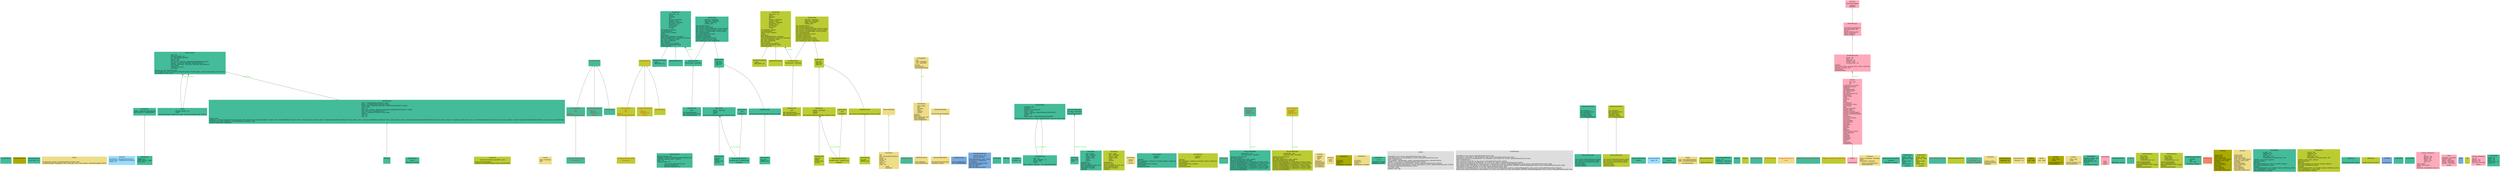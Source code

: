 digraph "classes_Harvester" {
rankdir=BT
charset="utf-8"
"pip._vendor.pyparsing.diagram.AnnotatedItem" [color="#44BB99", fontcolor="black", label=<{AnnotatedItem|<br ALIGN="LEFT"/>|}>, shape="record", style="filled"];
"dns.quic.AsyncQuicStream" [color="#AAAA00", fontcolor="black", label=<{AsyncQuicStream|<br ALIGN="LEFT"/>|}>, shape="record", style="filled"];
"pip._vendor.tenacity.AttemptManager" [color="#44BB99", fontcolor="black", label=<{AttemptManager|retry_state : str<br ALIGN="LEFT"/>|}>, shape="record", style="filled"];
"bson.BSON" [color="#EEDD88", fontcolor="black", label=<{BSON|<br ALIGN="LEFT"/>|decode(codec_options: CodecOptions[Any]): dict[str, Any]<br ALIGN="LEFT"/>encode(document: Mapping[str, Any], check_keys: bool, codec_options: CodecOptions[Any]): BSON<br ALIGN="LEFT"/>}>, shape="record", style="filled"];
"pip._internal.metadata.Backend" [color="#99DDFF", fontcolor="black", label=<{Backend|Distribution : Type[BaseDistribution]<br ALIGN="LEFT"/>Environment : Type[BaseEnvironment]<br ALIGN="LEFT"/>NAME : str<br ALIGN="LEFT"/>|}>, shape="record", style="filled"];
"pip._vendor.tenacity.BaseAction" [color="#44BB99", fontcolor="black", label=<{BaseAction|NAME : Optional[t.Optional[str]]<br ALIGN="LEFT"/>REPR_FIELDS : t.Sequence[str]<br ALIGN="LEFT"/>|}>, shape="record", style="filled"];
"pip._vendor.tenacity.BaseRetrying" [color="#44BB99", fontcolor="black", label=<{BaseRetrying|after : t.Callable[['RetryCallState'], None]<br ALIGN="LEFT"/>before : t.Callable[['RetryCallState'], None]<br ALIGN="LEFT"/>before_sleep : Optional[t.Optional[t.Callable[['RetryCallState'], None]]]<br ALIGN="LEFT"/>reraise : bool<br ALIGN="LEFT"/>retry : str<br ALIGN="LEFT"/>retry_error_callback : Optional[t.Optional[t.Callable[['RetryCallState'], t.Any]]]<br ALIGN="LEFT"/>retry_error_cls : t.Type[RetryError]<br ALIGN="LEFT"/>sleep : t.Callable[[t.Union[int, float]], None]<br ALIGN="LEFT"/>statistics<br ALIGN="LEFT"/>stop : str<br ALIGN="LEFT"/>wait : str<br ALIGN="LEFT"/>|begin(): None<br ALIGN="LEFT"/>copy(sleep: t.Union[t.Callable[[t.Union[int, float]], None], object], stop: t.Union['StopBaseT', object], wait: t.Union['WaitBaseT', object], retry: t.Union[retry_base, object], before: t.Union[t.Callable[['RetryCallState'], None], object], after: t.Union[t.Callable[['RetryCallState'], None], object], before_sleep: t.Union[t.Optional[t.Callable[['RetryCallState'], None]], object], reraise: t.Union[bool, object], retry_error_cls: t.Union[t.Type[RetryError], object], retry_error_callback: t.Union[t.Optional[t.Callable[['RetryCallState'], t.Any]], object]): 'BaseRetrying'<br ALIGN="LEFT"/>iter(retry_state: 'RetryCallState'): t.Union[DoAttempt, DoSleep, t.Any]<br ALIGN="LEFT"/>wraps(f: WrappedFn): WrappedFn<br ALIGN="LEFT"/>}>, shape="record", style="filled"];
"pip._vendor.pygments.filters.CodeTagFilter" [color="#44BB99", fontcolor="black", label=<{CodeTagFilter|tag_re<br ALIGN="LEFT"/>|filter(lexer, stream)<br ALIGN="LEFT"/>}>, shape="record", style="filled"];
"setuptools.Command" [color="#BBCC33", fontcolor="black", label=<{Command|command_consumes_arguments : bool<br ALIGN="LEFT"/>|ensure_string_list(option)<br ALIGN="LEFT"/>reinitialize_command(command, reinit_subcommands)<br ALIGN="LEFT"/>}>, shape="record", style="filled"];
"setuptools._vendor.importlib_metadata.DistributionFinder.Context" [color="#EEDD88", fontcolor="black", label=<{Context|name : NoneType<br ALIGN="LEFT"/>path<br ALIGN="LEFT"/>|}>, shape="record", style="filled"];
"pip._vendor.pkg_resources.ContextualVersionConflict" [color="#44BB99", fontcolor="red", label=<{ContextualVersionConflict|required_by<br ALIGN="LEFT"/>|}>, shape="record", style="filled"];
"pkg_resources.ContextualVersionConflict" [color="#BBCC33", fontcolor="red", label=<{ContextualVersionConflict|required_by<br ALIGN="LEFT"/>|}>, shape="record", style="filled"];
"pip._vendor.pyparsing.diagram.ConverterState" [color="#44BB99", fontcolor="black", label=<{ConverterState|diagram_kwargs : dict<br ALIGN="LEFT"/>diagrams : Dict[int, EditablePartial[NamedDiagram]]<br ALIGN="LEFT"/>extracted_diagram_names : Set[str]<br ALIGN="LEFT"/>index : int<br ALIGN="LEFT"/>unnamed_index : int<br ALIGN="LEFT"/>|extract_into_diagram(el_id: int)<br ALIGN="LEFT"/>generate_index(): int<br ALIGN="LEFT"/>generate_unnamed(): int<br ALIGN="LEFT"/>}>, shape="record", style="filled"];
"pip._vendor.pkg_resources.DefaultProvider" [color="#44BB99", fontcolor="black", label=<{DefaultProvider|<br ALIGN="LEFT"/>|get_resource_stream(manager, resource_name)<br ALIGN="LEFT"/>}>, shape="record", style="filled"];
"pkg_resources.DefaultProvider" [color="#BBCC33", fontcolor="black", label=<{DefaultProvider|<br ALIGN="LEFT"/>|get_resource_stream(manager, resource_name)<br ALIGN="LEFT"/>}>, shape="record", style="filled"];
"setuptools._vendor.importlib_metadata.DeprecatedTuple" [color="#EEDD88", fontcolor="black", label=<{DeprecatedTuple|<br ALIGN="LEFT"/>|}>, shape="record", style="filled"];
"pip._vendor.pkg_resources.DistInfoDistribution" [color="#44BB99", fontcolor="black", label=<{DistInfoDistribution|EQEQ<br ALIGN="LEFT"/>PKG_INFO : str<br ALIGN="LEFT"/>|}>, shape="record", style="filled"];
"pkg_resources.DistInfoDistribution" [color="#BBCC33", fontcolor="black", label=<{DistInfoDistribution|EQEQ<br ALIGN="LEFT"/>PKG_INFO : str<br ALIGN="LEFT"/>|}>, shape="record", style="filled"];
"pip._vendor.distlib.DistlibException" [color="#44BB99", fontcolor="red", label=<{DistlibException|<br ALIGN="LEFT"/>|}>, shape="record", style="filled"];
"pip._vendor.pkg_resources.Distribution" [color="#44BB99", fontcolor="black", label=<{Distribution|PKG_INFO : str<br ALIGN="LEFT"/>extras<br ALIGN="LEFT"/>hashcmp<br ALIGN="LEFT"/>key<br ALIGN="LEFT"/>location : NoneType<br ALIGN="LEFT"/>parsed_version<br ALIGN="LEFT"/>platform : NoneType<br ALIGN="LEFT"/>precedence : int<br ALIGN="LEFT"/>project_name<br ALIGN="LEFT"/>py_version<br ALIGN="LEFT"/>version<br ALIGN="LEFT"/>|activate(path, replace)<br ALIGN="LEFT"/>as_requirement()<br ALIGN="LEFT"/>check_version_conflict()<br ALIGN="LEFT"/>clone()<br ALIGN="LEFT"/>egg_name()<br ALIGN="LEFT"/>from_filename(filename, metadata)<br ALIGN="LEFT"/>from_location(location, basename, metadata)<br ALIGN="LEFT"/>get_entry_info(group, name)<br ALIGN="LEFT"/>get_entry_map(group)<br ALIGN="LEFT"/>has_version()<br ALIGN="LEFT"/>insert_on(path, loc, replace)<br ALIGN="LEFT"/>load_entry_point(group, name)<br ALIGN="LEFT"/>requires(extras)<br ALIGN="LEFT"/>}>, shape="record", style="filled"];
"pkg_resources.Distribution" [color="#BBCC33", fontcolor="black", label=<{Distribution|PKG_INFO : str<br ALIGN="LEFT"/>extras<br ALIGN="LEFT"/>hashcmp<br ALIGN="LEFT"/>key<br ALIGN="LEFT"/>location : NoneType<br ALIGN="LEFT"/>parsed_version<br ALIGN="LEFT"/>platform : NoneType<br ALIGN="LEFT"/>precedence : int<br ALIGN="LEFT"/>project_name<br ALIGN="LEFT"/>py_version<br ALIGN="LEFT"/>version<br ALIGN="LEFT"/>|activate(path, replace)<br ALIGN="LEFT"/>as_requirement()<br ALIGN="LEFT"/>check_version_conflict()<br ALIGN="LEFT"/>clone()<br ALIGN="LEFT"/>egg_name()<br ALIGN="LEFT"/>from_filename(filename, metadata)<br ALIGN="LEFT"/>from_location(location, basename, metadata)<br ALIGN="LEFT"/>get_entry_info(group, name)<br ALIGN="LEFT"/>get_entry_map(group)<br ALIGN="LEFT"/>has_version()<br ALIGN="LEFT"/>insert_on(path, loc, replace)<br ALIGN="LEFT"/>load_entry_point(group, name)<br ALIGN="LEFT"/>requires(extras)<br ALIGN="LEFT"/>}>, shape="record", style="filled"];
"setuptools._vendor.importlib_metadata.Distribution" [color="#EEDD88", fontcolor="black", label=<{Distribution|entry_points<br ALIGN="LEFT"/>files<br ALIGN="LEFT"/>metadata<br ALIGN="LEFT"/>name<br ALIGN="LEFT"/>requires<br ALIGN="LEFT"/>version<br ALIGN="LEFT"/>|at(path)<br ALIGN="LEFT"/>discover()<br ALIGN="LEFT"/>from_name(name: str)<br ALIGN="LEFT"/><I>locate_file</I>(path)<br ALIGN="LEFT"/><I>read_text</I>(filename)<br ALIGN="LEFT"/>}>, shape="record", style="filled"];
"setuptools._vendor.importlib_metadata.DistributionFinder" [color="#EEDD88", fontcolor="black", label=<{DistributionFinder|<br ALIGN="LEFT"/>|<I>find_distributions</I>(context)<br ALIGN="LEFT"/>}>, shape="record", style="filled"];
"pip._vendor.pkg_resources.DistributionNotFound" [color="#44BB99", fontcolor="red", label=<{DistributionNotFound|req<br ALIGN="LEFT"/>requirers<br ALIGN="LEFT"/>requirers_str<br ALIGN="LEFT"/>|report()<br ALIGN="LEFT"/>}>, shape="record", style="filled"];
"pkg_resources.DistributionNotFound" [color="#BBCC33", fontcolor="red", label=<{DistributionNotFound|req<br ALIGN="LEFT"/>requirers<br ALIGN="LEFT"/>requirers_str<br ALIGN="LEFT"/>|report()<br ALIGN="LEFT"/>}>, shape="record", style="filled"];
"_distutils_hack.DistutilsMetaFinder.spec_for_distutils.DistutilsLoader" [color="#77AADD", fontcolor="black", label=<{DistutilsLoader|<br ALIGN="LEFT"/>|create_module(spec)<br ALIGN="LEFT"/><I>exec_module</I>(module)<br ALIGN="LEFT"/>}>, shape="record", style="filled"];
"_distutils_hack.DistutilsMetaFinder" [color="#77AADD", fontcolor="black", label=<{DistutilsMetaFinder|sensitive_tests : list<br ALIGN="LEFT"/>spec_for_distutils<br ALIGN="LEFT"/>|find_spec(fullname, path, target)<br ALIGN="LEFT"/>frame_file_is_setup(frame)<br ALIGN="LEFT"/>is_cpython()<br ALIGN="LEFT"/>pip_imported_during_build()<br ALIGN="LEFT"/>spec_for_distutils()<br ALIGN="LEFT"/>spec_for_pip()<br ALIGN="LEFT"/>spec_for_sensitive_tests()<br ALIGN="LEFT"/>}>, shape="record", style="filled"];
"pip._vendor.tenacity.DoAttempt" [color="#44BB99", fontcolor="black", label=<{DoAttempt|<br ALIGN="LEFT"/>|}>, shape="record", style="filled"];
"pip._vendor.tenacity.DoSleep" [color="#44BB99", fontcolor="black", label=<{DoSleep|<br ALIGN="LEFT"/>|}>, shape="record", style="filled"];
"pip._vendor.pyparsing.diagram.EachItem" [color="#44BB99", fontcolor="black", label=<{EachItem|all_label : str<br ALIGN="LEFT"/>|}>, shape="record", style="filled"];
"pip._vendor.pyparsing.diagram.EditablePartial" [color="#44BB99", fontcolor="black", label=<{EditablePartial|args : list<br ALIGN="LEFT"/>func : Callable[..., T]<br ALIGN="LEFT"/>kwargs : dict<br ALIGN="LEFT"/>name<br ALIGN="LEFT"/>|from_call(func: Callable[..., T]): 'EditablePartial[T]'<br ALIGN="LEFT"/>}>, shape="record", style="filled"];
"pip._vendor.pkg_resources.EggInfoDistribution" [color="#44BB99", fontcolor="black", label=<{EggInfoDistribution|<br ALIGN="LEFT"/>|}>, shape="record", style="filled"];
"pkg_resources.EggInfoDistribution" [color="#BBCC33", fontcolor="black", label=<{EggInfoDistribution|<br ALIGN="LEFT"/>|}>, shape="record", style="filled"];
"pip._vendor.pkg_resources.EggMetadata" [color="#44BB99", fontcolor="black", label=<{EggMetadata|egg_info<br ALIGN="LEFT"/>loader<br ALIGN="LEFT"/>module_path<br ALIGN="LEFT"/>zip_pre<br ALIGN="LEFT"/>|}>, shape="record", style="filled"];
"pkg_resources.EggMetadata" [color="#BBCC33", fontcolor="black", label=<{EggMetadata|egg_info<br ALIGN="LEFT"/>loader<br ALIGN="LEFT"/>module_path<br ALIGN="LEFT"/>zip_pre<br ALIGN="LEFT"/>|}>, shape="record", style="filled"];
"pip._vendor.pkg_resources.EggProvider" [color="#44BB99", fontcolor="black", label=<{EggProvider|egg_info<br ALIGN="LEFT"/>egg_name<br ALIGN="LEFT"/>egg_root<br ALIGN="LEFT"/>|}>, shape="record", style="filled"];
"pkg_resources.EggProvider" [color="#BBCC33", fontcolor="black", label=<{EggProvider|egg_info<br ALIGN="LEFT"/>egg_name<br ALIGN="LEFT"/>egg_root<br ALIGN="LEFT"/>|}>, shape="record", style="filled"];
"pip._vendor.pyparsing.diagram.ElementState" [color="#44BB99", fontcolor="black", label=<{ElementState|complete : bool<br ALIGN="LEFT"/>converted<br ALIGN="LEFT"/>element : ParserElement<br ALIGN="LEFT"/>extract : bool<br ALIGN="LEFT"/>name : NoneType, Optional[typing.Optional[str]]<br ALIGN="LEFT"/>number : int<br ALIGN="LEFT"/>parent<br ALIGN="LEFT"/>parent_index : Optional[typing.Optional[int]]<br ALIGN="LEFT"/>|mark_for_extraction(el_id: int, state: 'ConverterState', name: str, force: bool)<br ALIGN="LEFT"/>}>, shape="record", style="filled"];
"pip._vendor.pkg_resources.EmptyProvider" [color="#44BB99", fontcolor="black", label=<{EmptyProvider|module_path : NoneType<br ALIGN="LEFT"/>|}>, shape="record", style="filled"];
"pkg_resources.EmptyProvider" [color="#BBCC33", fontcolor="black", label=<{EmptyProvider|module_path : NoneType<br ALIGN="LEFT"/>|}>, shape="record", style="filled"];
"pip._vendor.webencodings.Encoding" [color="#44BB99", fontcolor="black", label=<{Encoding|codec_info<br ALIGN="LEFT"/>name<br ALIGN="LEFT"/>|}>, shape="record", style="filled"];
"pip._vendor.pkg_resources.EntryPoint" [color="#44BB99", fontcolor="black", label=<{EntryPoint|attrs : tuple<br ALIGN="LEFT"/>dist : NoneType<br ALIGN="LEFT"/>extras : tuple<br ALIGN="LEFT"/>module_name<br ALIGN="LEFT"/>name<br ALIGN="LEFT"/>pattern<br ALIGN="LEFT"/>|load(require)<br ALIGN="LEFT"/>parse(src, dist)<br ALIGN="LEFT"/>parse_group(group, lines, dist)<br ALIGN="LEFT"/>parse_map(data, dist)<br ALIGN="LEFT"/>require(env, installer)<br ALIGN="LEFT"/>resolve()<br ALIGN="LEFT"/>}>, shape="record", style="filled"];
"pkg_resources.EntryPoint" [color="#BBCC33", fontcolor="black", label=<{EntryPoint|attrs : tuple<br ALIGN="LEFT"/>dist : NoneType<br ALIGN="LEFT"/>extras : tuple<br ALIGN="LEFT"/>module_name<br ALIGN="LEFT"/>name<br ALIGN="LEFT"/>pattern<br ALIGN="LEFT"/>|load(require)<br ALIGN="LEFT"/>parse(src, dist)<br ALIGN="LEFT"/>parse_group(group, lines, dist)<br ALIGN="LEFT"/>parse_map(data, dist)<br ALIGN="LEFT"/>require(env, installer)<br ALIGN="LEFT"/>resolve()<br ALIGN="LEFT"/>}>, shape="record", style="filled"];
"setuptools._vendor.importlib_metadata.EntryPoint" [color="#EEDD88", fontcolor="black", label=<{EntryPoint|attr<br ALIGN="LEFT"/>dist : Optional['Distribution']<br ALIGN="LEFT"/>extras<br ALIGN="LEFT"/>group : str<br ALIGN="LEFT"/>module<br ALIGN="LEFT"/>name : str<br ALIGN="LEFT"/>pattern<br ALIGN="LEFT"/>value : str<br ALIGN="LEFT"/>|load()<br ALIGN="LEFT"/>matches()<br ALIGN="LEFT"/>}>, shape="record", style="filled"];
"setuptools._vendor.importlib_metadata.EntryPoints" [color="#EEDD88", fontcolor="black", label=<{EntryPoints|groups<br ALIGN="LEFT"/>names<br ALIGN="LEFT"/>|select()<br ALIGN="LEFT"/>}>, shape="record", style="filled"];
"pip._vendor.pkg_resources.Environment" [color="#44BB99", fontcolor="black", label=<{Environment|platform<br ALIGN="LEFT"/>python<br ALIGN="LEFT"/>|add(dist)<br ALIGN="LEFT"/>best_match(req, working_set, installer, replace_conflicting)<br ALIGN="LEFT"/>can_add(dist)<br ALIGN="LEFT"/>obtain(requirement, installer)<br ALIGN="LEFT"/>remove(dist)<br ALIGN="LEFT"/>scan(search_path)<br ALIGN="LEFT"/>}>, shape="record", style="filled"];
"pkg_resources.Environment" [color="#BBCC33", fontcolor="black", label=<{Environment|platform<br ALIGN="LEFT"/>python<br ALIGN="LEFT"/>|add(dist)<br ALIGN="LEFT"/>best_match(req, working_set, installer, replace_conflicting)<br ALIGN="LEFT"/>can_add(dist)<br ALIGN="LEFT"/>obtain(requirement, installer)<br ALIGN="LEFT"/>remove(dist)<br ALIGN="LEFT"/>scan(search_path)<br ALIGN="LEFT"/>}>, shape="record", style="filled"];
"pip._vendor.pygments.filters.ErrorToken" [color="#44BB99", fontcolor="red", label=<{ErrorToken|<br ALIGN="LEFT"/>|}>, shape="record", style="filled"];
"pip._vendor.pkg_resources.ExtractionError" [color="#44BB99", fontcolor="red", label=<{ExtractionError|cache_path<br ALIGN="LEFT"/>manager<br ALIGN="LEFT"/>original_error<br ALIGN="LEFT"/>|}>, shape="record", style="filled"];
"pkg_resources.ExtractionError" [color="#BBCC33", fontcolor="red", label=<{ExtractionError|cache_path<br ALIGN="LEFT"/>manager<br ALIGN="LEFT"/>original_error<br ALIGN="LEFT"/>|}>, shape="record", style="filled"];
"setuptools._vendor.importlib_metadata.FastPath" [color="#EEDD88", fontcolor="black", label=<{FastPath|joinpath<br ALIGN="LEFT"/>mtime<br ALIGN="LEFT"/>root<br ALIGN="LEFT"/>|children()<br ALIGN="LEFT"/>joinpath(child)<br ALIGN="LEFT"/>lookup(mtime)<br ALIGN="LEFT"/>search(name)<br ALIGN="LEFT"/>zip_children()<br ALIGN="LEFT"/>}>, shape="record", style="filled"];
"setuptools._vendor.importlib_metadata.FileHash" [color="#EEDD88", fontcolor="black", label=<{FileHash|mode<br ALIGN="LEFT"/>value<br ALIGN="LEFT"/>|}>, shape="record", style="filled"];
"pip._vendor.pkg_resources.FileMetadata" [color="#44BB99", fontcolor="black", label=<{FileMetadata|path<br ALIGN="LEFT"/>|get_metadata(name)<br ALIGN="LEFT"/>get_metadata_lines(name)<br ALIGN="LEFT"/>has_metadata(name)<br ALIGN="LEFT"/>}>, shape="record", style="filled"];
"pkg_resources.FileMetadata" [color="#BBCC33", fontcolor="black", label=<{FileMetadata|path<br ALIGN="LEFT"/>|get_metadata(name)<br ALIGN="LEFT"/>get_metadata_lines(name)<br ALIGN="LEFT"/>has_metadata(name)<br ALIGN="LEFT"/>}>, shape="record", style="filled"];
"pkg_resources._vendor.jaraco.text.FoldedCase" [color="#AAAA00", fontcolor="black", label=<{FoldedCase|<br ALIGN="LEFT"/>|in_(other)<br ALIGN="LEFT"/>index(sub)<br ALIGN="LEFT"/>lower()<br ALIGN="LEFT"/>split(splitter, maxsplit)<br ALIGN="LEFT"/>}>, shape="record", style="filled"];
"setuptools._vendor.jaraco.text.FoldedCase" [color="#EEDD88", fontcolor="black", label=<{FoldedCase|<br ALIGN="LEFT"/>|in_(other)<br ALIGN="LEFT"/>index(sub)<br ALIGN="LEFT"/>lower()<br ALIGN="LEFT"/>split(splitter, maxsplit)<br ALIGN="LEFT"/>}>, shape="record", style="filled"];
"pip._vendor.tenacity.Future" [color="#44BB99", fontcolor="black", label=<{Future|attempt_number : int<br ALIGN="LEFT"/>failed<br ALIGN="LEFT"/>|construct(attempt_number: int, value: t.Any, has_exception: bool): 'Future'<br ALIGN="LEFT"/>}>, shape="record", style="filled"];
"pip._vendor.pygments.filters.GobbleFilter" [color="#44BB99", fontcolor="black", label=<{GobbleFilter|n : int<br ALIGN="LEFT"/>|filter(lexer, stream)<br ALIGN="LEFT"/>gobble(value, left)<br ALIGN="LEFT"/>}>, shape="record", style="filled"];
"gridfs.GridFS" [color="#DDDDDD", fontcolor="black", label=<{GridFS|<br ALIGN="LEFT"/>|delete(file_id: Any, session: Optional[ClientSession]): None<br ALIGN="LEFT"/>exists(document_or_id: Optional[Any], session: Optional[ClientSession]): bool<br ALIGN="LEFT"/>find(): GridOutCursor<br ALIGN="LEFT"/>find_one(filter: Optional[Any], session: Optional[ClientSession]): Optional[GridOut]<br ALIGN="LEFT"/>get(file_id: Any, session: Optional[ClientSession]): GridOut<br ALIGN="LEFT"/>get_last_version(filename: Optional[str], session: Optional[ClientSession]): GridOut<br ALIGN="LEFT"/>get_version(filename: Optional[str], version: Optional[int], session: Optional[ClientSession]): GridOut<br ALIGN="LEFT"/>list(session: Optional[ClientSession]): list[str]<br ALIGN="LEFT"/>new_file(): GridIn<br ALIGN="LEFT"/>put(data: Any): Any<br ALIGN="LEFT"/>}>, shape="record", style="filled"];
"gridfs.GridFSBucket" [color="#DDDDDD", fontcolor="black", label=<{GridFSBucket|<br ALIGN="LEFT"/>|delete(file_id: Any, session: Optional[ClientSession]): None<br ALIGN="LEFT"/>download_to_stream(file_id: Any, destination: Any, session: Optional[ClientSession]): None<br ALIGN="LEFT"/>download_to_stream_by_name(filename: str, destination: Any, revision: int, session: Optional[ClientSession]): None<br ALIGN="LEFT"/>find(): GridOutCursor<br ALIGN="LEFT"/>open_download_stream(file_id: Any, session: Optional[ClientSession]): GridOut<br ALIGN="LEFT"/>open_download_stream_by_name(filename: str, revision: int, session: Optional[ClientSession]): GridOut<br ALIGN="LEFT"/>open_upload_stream(filename: str, chunk_size_bytes: Optional[int], metadata: Optional[Mapping[str, Any]], session: Optional[ClientSession]): GridIn<br ALIGN="LEFT"/>open_upload_stream_with_id(file_id: Any, filename: str, chunk_size_bytes: Optional[int], metadata: Optional[Mapping[str, Any]], session: Optional[ClientSession]): GridIn<br ALIGN="LEFT"/>rename(file_id: Any, new_filename: str, session: Optional[ClientSession]): None<br ALIGN="LEFT"/>upload_from_stream(filename: str, source: Any, chunk_size_bytes: Optional[int], metadata: Optional[Mapping[str, Any]], session: Optional[ClientSession]): ObjectId<br ALIGN="LEFT"/>upload_from_stream_with_id(file_id: Any, filename: str, source: Any, chunk_size_bytes: Optional[int], metadata: Optional[Mapping[str, Any]], session: Optional[ClientSession]): None<br ALIGN="LEFT"/>}>, shape="record", style="filled"];
"pip._vendor.pkg_resources.IMetadataProvider" [color="#44BB99", fontcolor="black", label=<{IMetadataProvider|<br ALIGN="LEFT"/>|<I>get_metadata</I>()<br ALIGN="LEFT"/><I>get_metadata_lines</I>()<br ALIGN="LEFT"/><I>has_metadata</I>()<br ALIGN="LEFT"/><I>metadata_isdir</I>()<br ALIGN="LEFT"/><I>metadata_listdir</I>()<br ALIGN="LEFT"/><I>run_script</I>(namespace)<br ALIGN="LEFT"/>}>, shape="record", style="filled"];
"pkg_resources.IMetadataProvider" [color="#BBCC33", fontcolor="black", label=<{IMetadataProvider|<br ALIGN="LEFT"/>|<I>get_metadata</I>()<br ALIGN="LEFT"/><I>get_metadata_lines</I>()<br ALIGN="LEFT"/><I>has_metadata</I>()<br ALIGN="LEFT"/><I>metadata_isdir</I>()<br ALIGN="LEFT"/><I>metadata_listdir</I>()<br ALIGN="LEFT"/><I>run_script</I>(namespace)<br ALIGN="LEFT"/>}>, shape="record", style="filled"];
"pip._vendor.pkg_resources.IResourceProvider" [color="#44BB99", fontcolor="black", label=<{IResourceProvider|<br ALIGN="LEFT"/>|<I>get_resource_filename</I>(resource_name)<br ALIGN="LEFT"/><I>get_resource_stream</I>(resource_name)<br ALIGN="LEFT"/><I>get_resource_string</I>(resource_name)<br ALIGN="LEFT"/><I>has_resource</I>()<br ALIGN="LEFT"/><I>resource_isdir</I>()<br ALIGN="LEFT"/><I>resource_listdir</I>()<br ALIGN="LEFT"/>}>, shape="record", style="filled"];
"pkg_resources.IResourceProvider" [color="#BBCC33", fontcolor="black", label=<{IResourceProvider|<br ALIGN="LEFT"/>|<I>get_resource_filename</I>(resource_name)<br ALIGN="LEFT"/><I>get_resource_stream</I>(resource_name)<br ALIGN="LEFT"/><I>get_resource_string</I>(resource_name)<br ALIGN="LEFT"/><I>has_resource</I>()<br ALIGN="LEFT"/><I>resource_isdir</I>()<br ALIGN="LEFT"/><I>resource_listdir</I>()<br ALIGN="LEFT"/>}>, shape="record", style="filled"];
"pip._vendor.webencodings.IncrementalDecoder" [color="#44BB99", fontcolor="black", label=<{IncrementalDecoder|encoding : NoneType<br ALIGN="LEFT"/>|decode(input, final)<br ALIGN="LEFT"/>}>, shape="record", style="filled"];
"pip._vendor.webencodings.IncrementalEncoder" [color="#44BB99", fontcolor="black", label=<{IncrementalEncoder|encode<br ALIGN="LEFT"/>|}>, shape="record", style="filled"];
"pip._internal.req.InstallationResult" [color="#99DDFF", fontcolor="black", label=<{InstallationResult|name : str<br ALIGN="LEFT"/>|}>, shape="record", style="filled"];
"pip._vendor.pygments.filters.KeywordCaseFilter" [color="#44BB99", fontcolor="black", label=<{KeywordCaseFilter|convert<br ALIGN="LEFT"/>|filter(lexer, stream)<br ALIGN="LEFT"/>}>, shape="record", style="filled"];
"setuptools._vendor.importlib_metadata.Lookup" [color="#EEDD88", fontcolor="black", label=<{Lookup|eggs : FreezableDefaultDict<br ALIGN="LEFT"/>infos : FreezableDefaultDict<br ALIGN="LEFT"/>|search(prepared)<br ALIGN="LEFT"/>}>, shape="record", style="filled"];
"pip._vendor.pkg_resources.MemoizedZipManifests" [color="#44BB99", fontcolor="black", label=<{MemoizedZipManifests|manifest_mod : manifest_mod<br ALIGN="LEFT"/>|load(path)<br ALIGN="LEFT"/>}>, shape="record", style="filled"];
"pkg_resources.MemoizedZipManifests" [color="#BBCC33", fontcolor="black", label=<{MemoizedZipManifests|manifest_mod : manifest_mod<br ALIGN="LEFT"/>|load(path)<br ALIGN="LEFT"/>}>, shape="record", style="filled"];
"setuptools._vendor.importlib_metadata.MetadataPathFinder" [color="#EEDD88", fontcolor="black", label=<{MetadataPathFinder|<br ALIGN="LEFT"/>|find_distributions(context)<br ALIGN="LEFT"/>invalidate_caches()<br ALIGN="LEFT"/>}>, shape="record", style="filled"];
"setuptools._install_setup_requires.MinimalDistribution" [color="#BBCC33", fontcolor="black", label=<{MinimalDistribution|<br ALIGN="LEFT"/>|<I>finalize_options</I>()<br ALIGN="LEFT"/>}>, shape="record", style="filled"];
"pip._vendor.pygments.filters.NameHighlightFilter" [color="#44BB99", fontcolor="black", label=<{NameHighlightFilter|names : set<br ALIGN="LEFT"/>tokentype : _TokenType<br ALIGN="LEFT"/>|filter(lexer, stream)<br ALIGN="LEFT"/>}>, shape="record", style="filled"];
"pip._vendor.pkg_resources.NoDists" [color="#44BB99", fontcolor="black", label=<{NoDists|<br ALIGN="LEFT"/>|}>, shape="record", style="filled"];
"pkg_resources.NoDists" [color="#BBCC33", fontcolor="black", label=<{NoDists|<br ALIGN="LEFT"/>|}>, shape="record", style="filled"];
"pip._vendor.pkg_resources.NullProvider" [color="#44BB99", fontcolor="black", label=<{NullProvider|egg_info : NoneType<br ALIGN="LEFT"/>egg_name : NoneType<br ALIGN="LEFT"/>loader : NoneType<br ALIGN="LEFT"/>module_path<br ALIGN="LEFT"/>|get_metadata(name)<br ALIGN="LEFT"/>get_metadata_lines(name)<br ALIGN="LEFT"/>get_resource_filename(manager, resource_name)<br ALIGN="LEFT"/>get_resource_stream(manager, resource_name)<br ALIGN="LEFT"/>get_resource_string(manager, resource_name)<br ALIGN="LEFT"/>has_metadata(name)<br ALIGN="LEFT"/>has_resource(resource_name)<br ALIGN="LEFT"/>metadata_isdir(name)<br ALIGN="LEFT"/>metadata_listdir(name)<br ALIGN="LEFT"/>resource_isdir(resource_name)<br ALIGN="LEFT"/>resource_listdir(resource_name)<br ALIGN="LEFT"/>run_script(script_name, namespace)<br ALIGN="LEFT"/>}>, shape="record", style="filled"];
"pkg_resources.NullProvider" [color="#BBCC33", fontcolor="black", label=<{NullProvider|egg_info : NoneType<br ALIGN="LEFT"/>egg_name : NoneType<br ALIGN="LEFT"/>loader : NoneType<br ALIGN="LEFT"/>module_path<br ALIGN="LEFT"/>|get_metadata(name)<br ALIGN="LEFT"/>get_metadata_lines(name)<br ALIGN="LEFT"/>get_resource_filename(manager, resource_name)<br ALIGN="LEFT"/>get_resource_stream(manager, resource_name)<br ALIGN="LEFT"/>get_resource_string(manager, resource_name)<br ALIGN="LEFT"/>has_metadata(name)<br ALIGN="LEFT"/>has_resource(resource_name)<br ALIGN="LEFT"/>metadata_isdir(name)<br ALIGN="LEFT"/>metadata_listdir(name)<br ALIGN="LEFT"/>resource_isdir(resource_name)<br ALIGN="LEFT"/>resource_listdir(resource_name)<br ALIGN="LEFT"/>run_script(script_name, namespace)<br ALIGN="LEFT"/>}>, shape="record", style="filled"];
"pip._vendor.pkg_resources.PEP440Warning" [color="#44BB99", fontcolor="red", label=<{PEP440Warning|<br ALIGN="LEFT"/>|}>, shape="record", style="filled"];
"pkg_resources.PEP440Warning" [color="#BBCC33", fontcolor="red", label=<{PEP440Warning|<br ALIGN="LEFT"/>|}>, shape="record", style="filled"];
"setuptools._vendor.importlib_metadata.PackageNotFoundError" [color="#EEDD88", fontcolor="red", label=<{PackageNotFoundError|name<br ALIGN="LEFT"/>|}>, shape="record", style="filled"];
"setuptools._vendor.importlib_metadata.PackagePath" [color="#EEDD88", fontcolor="black", label=<{PackagePath|dist<br ALIGN="LEFT"/>hash : NoneType<br ALIGN="LEFT"/>size : NoneType<br ALIGN="LEFT"/>|locate()<br ALIGN="LEFT"/>read_binary()<br ALIGN="LEFT"/>read_text(encoding)<br ALIGN="LEFT"/>}>, shape="record", style="filled"];
"setuptools._vendor.importlib_metadata.PathDistribution" [color="#EEDD88", fontcolor="black", label=<{PathDistribution|<br ALIGN="LEFT"/>|locate_file(path)<br ALIGN="LEFT"/>read_text(filename)<br ALIGN="LEFT"/>}>, shape="record", style="filled"];
"pip._vendor.pkg_resources.PathMetadata" [color="#44BB99", fontcolor="black", label=<{PathMetadata|egg_info<br ALIGN="LEFT"/>module_path<br ALIGN="LEFT"/>|}>, shape="record", style="filled"];
"pkg_resources.PathMetadata" [color="#BBCC33", fontcolor="black", label=<{PathMetadata|egg_info<br ALIGN="LEFT"/>module_path<br ALIGN="LEFT"/>|}>, shape="record", style="filled"];
"pip._vendor.pkg_resources.PkgResourcesDeprecationWarning" [color="#44BB99", fontcolor="red", label=<{PkgResourcesDeprecationWarning|<br ALIGN="LEFT"/>|}>, shape="record", style="filled"];
"pkg_resources.PkgResourcesDeprecationWarning" [color="#BBCC33", fontcolor="red", label=<{PkgResourcesDeprecationWarning|<br ALIGN="LEFT"/>|}>, shape="record", style="filled"];
"psutil.Popen" [color="#FFAABB", fontcolor="black", label=<{Popen|<br ALIGN="LEFT"/>|wait(timeout)<br ALIGN="LEFT"/>}>, shape="record", style="filled"];
"setuptools._vendor.importlib_metadata.Prepared" [color="#EEDD88", fontcolor="black", label=<{Prepared|legacy_normalized : NoneType<br ALIGN="LEFT"/>name<br ALIGN="LEFT"/>normalized : NoneType<br ALIGN="LEFT"/>|legacy_normalize(name)<br ALIGN="LEFT"/>normalize(name)<br ALIGN="LEFT"/>}>, shape="record", style="filled"];
"psutil.Process" [color="#FFAABB", fontcolor="black", label=<{Process|info : dict<br ALIGN="LEFT"/>pid<br ALIGN="LEFT"/>|as_dict(attrs, ad_value)<br ALIGN="LEFT"/>children(recursive)<br ALIGN="LEFT"/>cmdline()<br ALIGN="LEFT"/>connections(kind)<br ALIGN="LEFT"/>cpu_affinity(cpus)<br ALIGN="LEFT"/>cpu_num()<br ALIGN="LEFT"/>cpu_percent(interval)<br ALIGN="LEFT"/>cpu_times()<br ALIGN="LEFT"/>create_time()<br ALIGN="LEFT"/>cwd()<br ALIGN="LEFT"/>environ()<br ALIGN="LEFT"/>exe()<br ALIGN="LEFT"/>gids()<br ALIGN="LEFT"/>io_counters()<br ALIGN="LEFT"/>ionice(ioclass, value)<br ALIGN="LEFT"/>is_running()<br ALIGN="LEFT"/>kill()<br ALIGN="LEFT"/>memory_full_info()<br ALIGN="LEFT"/>memory_info()<br ALIGN="LEFT"/>memory_info_ex()<br ALIGN="LEFT"/>memory_maps(grouped)<br ALIGN="LEFT"/>memory_percent(memtype)<br ALIGN="LEFT"/>name()<br ALIGN="LEFT"/>nice(value)<br ALIGN="LEFT"/>num_ctx_switches()<br ALIGN="LEFT"/>num_fds()<br ALIGN="LEFT"/>num_handles()<br ALIGN="LEFT"/>num_threads()<br ALIGN="LEFT"/>oneshot()<br ALIGN="LEFT"/>open_files()<br ALIGN="LEFT"/>parent()<br ALIGN="LEFT"/>parents()<br ALIGN="LEFT"/>ppid()<br ALIGN="LEFT"/>resume()<br ALIGN="LEFT"/>rlimit(resource, limits)<br ALIGN="LEFT"/>send_signal(sig)<br ALIGN="LEFT"/>status()<br ALIGN="LEFT"/>suspend()<br ALIGN="LEFT"/>terminal()<br ALIGN="LEFT"/>terminate()<br ALIGN="LEFT"/>threads()<br ALIGN="LEFT"/>uids()<br ALIGN="LEFT"/>username()<br ALIGN="LEFT"/>wait(timeout)<br ALIGN="LEFT"/>}>, shape="record", style="filled"];
"psutil.tests.PsutilTestCase" [color="#FFAABB", fontcolor="black", label=<{PsutilTestCase|<br ALIGN="LEFT"/>|assertProcessGone(proc)<br ALIGN="LEFT"/>get_testfn(suffix, dir)<br ALIGN="LEFT"/>pyrun()<br ALIGN="LEFT"/>spawn_children_pair()<br ALIGN="LEFT"/>spawn_testproc()<br ALIGN="LEFT"/>spawn_zombie()<br ALIGN="LEFT"/>}>, shape="record", style="filled"];
"pip._vendor.pygments.filters.RaiseOnErrorTokenFilter" [color="#44BB99", fontcolor="black", label=<{RaiseOnErrorTokenFilter|exception<br ALIGN="LEFT"/>|filter(lexer, stream)<br ALIGN="LEFT"/>}>, shape="record", style="filled"];
"pip._vendor.pkg_resources.Requirement" [color="#44BB99", fontcolor="black", label=<{Requirement|extras : tuple<br ALIGN="LEFT"/>hashCmp : tuple<br ALIGN="LEFT"/>key<br ALIGN="LEFT"/>project_name<br ALIGN="LEFT"/>specs<br ALIGN="LEFT"/>unsafe_name<br ALIGN="LEFT"/>|parse(s)<br ALIGN="LEFT"/>}>, shape="record", style="filled"];
"pkg_resources.Requirement" [color="#BBCC33", fontcolor="black", label=<{Requirement|extras : tuple<br ALIGN="LEFT"/>hashCmp : tuple<br ALIGN="LEFT"/>key<br ALIGN="LEFT"/>project_name<br ALIGN="LEFT"/>specs<br ALIGN="LEFT"/>unsafe_name<br ALIGN="LEFT"/>|parse(s)<br ALIGN="LEFT"/>}>, shape="record", style="filled"];
"pip._vendor.pkg_resources.RequirementParseError" [color="#44BB99", fontcolor="red", label=<{RequirementParseError|<br ALIGN="LEFT"/>|}>, shape="record", style="filled"];
"pkg_resources.RequirementParseError" [color="#BBCC33", fontcolor="black", label=<{RequirementParseError|<br ALIGN="LEFT"/>|}>, shape="record", style="filled"];
"pip._vendor.pkg_resources.ResolutionError" [color="#44BB99", fontcolor="red", label=<{ResolutionError|<br ALIGN="LEFT"/>|}>, shape="record", style="filled"];
"pkg_resources.ResolutionError" [color="#BBCC33", fontcolor="red", label=<{ResolutionError|<br ALIGN="LEFT"/>|}>, shape="record", style="filled"];
"pip._vendor.pkg_resources.ResourceManager" [color="#44BB99", fontcolor="black", label=<{ResourceManager|cached_files : dict<br ALIGN="LEFT"/>extraction_path : NoneType<br ALIGN="LEFT"/>|<I>cleanup_resources</I>(force)<br ALIGN="LEFT"/>extraction_error()<br ALIGN="LEFT"/>get_cache_path(archive_name, names)<br ALIGN="LEFT"/>postprocess(tempname, filename)<br ALIGN="LEFT"/>resource_exists(package_or_requirement, resource_name)<br ALIGN="LEFT"/>resource_filename(package_or_requirement, resource_name)<br ALIGN="LEFT"/>resource_isdir(package_or_requirement, resource_name)<br ALIGN="LEFT"/>resource_listdir(package_or_requirement, resource_name)<br ALIGN="LEFT"/>resource_stream(package_or_requirement, resource_name)<br ALIGN="LEFT"/>resource_string(package_or_requirement, resource_name)<br ALIGN="LEFT"/>set_extraction_path(path)<br ALIGN="LEFT"/>}>, shape="record", style="filled"];
"pkg_resources.ResourceManager" [color="#BBCC33", fontcolor="black", label=<{ResourceManager|cached_files : dict<br ALIGN="LEFT"/>extraction_path : NoneType<br ALIGN="LEFT"/>|<I>cleanup_resources</I>(force)<br ALIGN="LEFT"/>extraction_error()<br ALIGN="LEFT"/>get_cache_path(archive_name, names)<br ALIGN="LEFT"/>postprocess(tempname, filename)<br ALIGN="LEFT"/>resource_exists(package_or_requirement, resource_name)<br ALIGN="LEFT"/>resource_filename(package_or_requirement, resource_name)<br ALIGN="LEFT"/>resource_isdir(package_or_requirement, resource_name)<br ALIGN="LEFT"/>resource_listdir(package_or_requirement, resource_name)<br ALIGN="LEFT"/>resource_stream(package_or_requirement, resource_name)<br ALIGN="LEFT"/>resource_string(package_or_requirement, resource_name)<br ALIGN="LEFT"/>set_extraction_path(path)<br ALIGN="LEFT"/>}>, shape="record", style="filled"];
"pip._vendor.tenacity.RetryAction" [color="#44BB99", fontcolor="black", label=<{RetryAction|NAME : str<br ALIGN="LEFT"/>REPR_FIELDS : tuple<br ALIGN="LEFT"/>sleep : float<br ALIGN="LEFT"/>|}>, shape="record", style="filled"];
"pip._vendor.tenacity.RetryCallState" [color="#44BB99", fontcolor="black", label=<{RetryCallState|args : Any<br ALIGN="LEFT"/>attempt_number : int<br ALIGN="LEFT"/>fn : t.Optional[WrappedFn]<br ALIGN="LEFT"/>idle_for : float<br ALIGN="LEFT"/>kwargs : Any<br ALIGN="LEFT"/>next_action : NoneType, Optional[t.Optional[RetryAction]]<br ALIGN="LEFT"/>outcome : NoneType, Optional[t.Optional[Future]]<br ALIGN="LEFT"/>outcome_timestamp : NoneType, Optional[t.Optional[float]]<br ALIGN="LEFT"/>retry_object<br ALIGN="LEFT"/>seconds_since_start<br ALIGN="LEFT"/>start_time<br ALIGN="LEFT"/>|prepare_for_next_attempt(): None<br ALIGN="LEFT"/>set_exception(exc_info: t.Tuple[t.Type[BaseException], BaseException, 'types.TracebackType\| None']): None<br ALIGN="LEFT"/>set_result(val: t.Any): None<br ALIGN="LEFT"/>}>, shape="record", style="filled"];
"pip._vendor.tenacity.RetryError" [color="#44BB99", fontcolor="red", label=<{RetryError|last_attempt : str<br ALIGN="LEFT"/>|reraise(): 't.NoReturn'<br ALIGN="LEFT"/>}>, shape="record", style="filled"];
"pip._vendor.tenacity.Retrying" [color="#44BB99", fontcolor="black", label=<{Retrying|<br ALIGN="LEFT"/>|}>, shape="record", style="filled"];
"setuptools._vendor.importlib_metadata.Sectioned" [color="#EEDD88", fontcolor="black", label=<{Sectioned|<br ALIGN="LEFT"/>|read(text, filter_)<br ALIGN="LEFT"/>section_pairs(text)<br ALIGN="LEFT"/>valid(line)<br ALIGN="LEFT"/>}>, shape="record", style="filled"];
"pkg_resources._vendor.jaraco.text.SeparatedValues" [color="#AAAA00", fontcolor="black", label=<{SeparatedValues|separator : str<br ALIGN="LEFT"/>|}>, shape="record", style="filled"];
"setuptools._vendor.jaraco.text.SeparatedValues" [color="#EEDD88", fontcolor="black", label=<{SeparatedValues|separator : str<br ALIGN="LEFT"/>|}>, shape="record", style="filled"];
"pkg_resources._vendor.jaraco.text.Splitter" [color="#AAAA00", fontcolor="black", label=<{Splitter|args : tuple<br ALIGN="LEFT"/>|}>, shape="record", style="filled"];
"setuptools._vendor.jaraco.text.Splitter" [color="#EEDD88", fontcolor="black", label=<{Splitter|args : tuple<br ALIGN="LEFT"/>|}>, shape="record", style="filled"];
"pkg_resources._vendor.jaraco.text.Stripper" [color="#AAAA00", fontcolor="black", label=<{Stripper|lines : map<br ALIGN="LEFT"/>prefix<br ALIGN="LEFT"/>|common_prefix(s1, s2)<br ALIGN="LEFT"/>strip_prefix(lines)<br ALIGN="LEFT"/>}>, shape="record", style="filled"];
"setuptools._vendor.jaraco.text.Stripper" [color="#EEDD88", fontcolor="black", label=<{Stripper|lines : map<br ALIGN="LEFT"/>prefix<br ALIGN="LEFT"/>|common_prefix(s1, s2)<br ALIGN="LEFT"/>strip_prefix(lines)<br ALIGN="LEFT"/>}>, shape="record", style="filled"];
"pip._vendor.pygments.filters.SymbolFilter" [color="#44BB99", fontcolor="black", label=<{SymbolFilter|isabelle_symbols : dict<br ALIGN="LEFT"/>lang_map : dict<br ALIGN="LEFT"/>latex_symbols : dict<br ALIGN="LEFT"/>symbols<br ALIGN="LEFT"/>|filter(lexer, stream)<br ALIGN="LEFT"/>}>, shape="record", style="filled"];
"psutil.tests.TestCase" [color="#FFAABB", fontcolor="black", label=<{TestCase|assertRaisesRegex<br ALIGN="LEFT"/>|<I>runTest</I>()<br ALIGN="LEFT"/>subTest()<br ALIGN="LEFT"/>}>, shape="record", style="filled"];
"psutil.tests.TestMemoryLeak" [color="#FFAABB", fontcolor="black", label=<{TestMemoryLeak|retries : int<br ALIGN="LEFT"/>times : int<br ALIGN="LEFT"/>tolerance : int<br ALIGN="LEFT"/>verbose : bool<br ALIGN="LEFT"/>warmup_times : int<br ALIGN="LEFT"/>|call(fun)<br ALIGN="LEFT"/>execute(fun, times, warmup_times, retries, tolerance)<br ALIGN="LEFT"/>execute_w_exc(exc, fun)<br ALIGN="LEFT"/>setUpClass()<br ALIGN="LEFT"/>tearDownClass()<br ALIGN="LEFT"/>}>, shape="record", style="filled"];
"psutil.tests.ThreadTask" [color="#FFAABB", fontcolor="black", label=<{ThreadTask|<br ALIGN="LEFT"/>|run()<br ALIGN="LEFT"/>start()<br ALIGN="LEFT"/>stop()<br ALIGN="LEFT"/>}>, shape="record", style="filled"];
"pip._vendor.pygments.filters.TokenMergeFilter" [color="#44BB99", fontcolor="black", label=<{TokenMergeFilter|<br ALIGN="LEFT"/>|filter(lexer, stream)<br ALIGN="LEFT"/>}>, shape="record", style="filled"];
"pip._vendor.tenacity.TryAgain" [color="#44BB99", fontcolor="red", label=<{TryAgain|<br ALIGN="LEFT"/>|}>, shape="record", style="filled"];
"pip._vendor.pkg_resources.UnknownExtra" [color="#44BB99", fontcolor="red", label=<{UnknownExtra|<br ALIGN="LEFT"/>|}>, shape="record", style="filled"];
"pkg_resources.UnknownExtra" [color="#BBCC33", fontcolor="red", label=<{UnknownExtra|<br ALIGN="LEFT"/>|}>, shape="record", style="filled"];
"pkg_resources.extern.VendorImporter" [color="#BBCC33", fontcolor="black", label=<{VendorImporter|root_name<br ALIGN="LEFT"/>search_path<br ALIGN="LEFT"/>vendor_pkg<br ALIGN="LEFT"/>vendored_names : set<br ALIGN="LEFT"/>|create_module(spec)<br ALIGN="LEFT"/><I>exec_module</I>(module)<br ALIGN="LEFT"/>find_spec(fullname, path, target)<br ALIGN="LEFT"/>install()<br ALIGN="LEFT"/>load_module(fullname)<br ALIGN="LEFT"/>}>, shape="record", style="filled"];
"setuptools.extern.VendorImporter" [color="#BBCC33", fontcolor="black", label=<{VendorImporter|root_name<br ALIGN="LEFT"/>search_path<br ALIGN="LEFT"/>vendor_pkg<br ALIGN="LEFT"/>vendored_names : set<br ALIGN="LEFT"/>|create_module(spec)<br ALIGN="LEFT"/><I>exec_module</I>(module)<br ALIGN="LEFT"/>find_spec(fullname, path, target)<br ALIGN="LEFT"/>install()<br ALIGN="LEFT"/>load_module(fullname)<br ALIGN="LEFT"/>}>, shape="record", style="filled"];
"pip._vendor.pkg_resources.VersionConflict" [color="#44BB99", fontcolor="red", label=<{VersionConflict|dist<br ALIGN="LEFT"/>req<br ALIGN="LEFT"/>|report()<br ALIGN="LEFT"/>with_context(required_by)<br ALIGN="LEFT"/>}>, shape="record", style="filled"];
"pkg_resources.VersionConflict" [color="#BBCC33", fontcolor="red", label=<{VersionConflict|dist<br ALIGN="LEFT"/>req<br ALIGN="LEFT"/>|report()<br ALIGN="LEFT"/>with_context(required_by)<br ALIGN="LEFT"/>}>, shape="record", style="filled"];
"pip._vendor.pygments.filters.VisibleWhitespaceFilter" [color="#44BB99", fontcolor="black", label=<{VisibleWhitespaceFilter|newlines<br ALIGN="LEFT"/>tabs<br ALIGN="LEFT"/>wstt : bool<br ALIGN="LEFT"/>|filter(lexer, stream)<br ALIGN="LEFT"/>}>, shape="record", style="filled"];
"wheel.cli.WheelError" [color="#EE8866", fontcolor="red", label=<{WheelError|<br ALIGN="LEFT"/>|}>, shape="record", style="filled"];
"pkg_resources._vendor.jaraco.text.WordSet" [color="#AAAA00", fontcolor="black", label=<{WordSet|<br ALIGN="LEFT"/>|camel_case()<br ALIGN="LEFT"/>capitalized()<br ALIGN="LEFT"/>dash_separated()<br ALIGN="LEFT"/>from_class_name(subject)<br ALIGN="LEFT"/>headless_camel_case()<br ALIGN="LEFT"/>lowered()<br ALIGN="LEFT"/>parse(identifier)<br ALIGN="LEFT"/>space_separated()<br ALIGN="LEFT"/>trim(item)<br ALIGN="LEFT"/>trim_left(item)<br ALIGN="LEFT"/>trim_right(item)<br ALIGN="LEFT"/>underscore_separated()<br ALIGN="LEFT"/>}>, shape="record", style="filled"];
"setuptools._vendor.jaraco.text.WordSet" [color="#EEDD88", fontcolor="black", label=<{WordSet|<br ALIGN="LEFT"/>|camel_case()<br ALIGN="LEFT"/>capitalized()<br ALIGN="LEFT"/>dash_separated()<br ALIGN="LEFT"/>from_class_name(subject)<br ALIGN="LEFT"/>headless_camel_case()<br ALIGN="LEFT"/>lowered()<br ALIGN="LEFT"/>parse(identifier)<br ALIGN="LEFT"/>space_separated()<br ALIGN="LEFT"/>trim(item)<br ALIGN="LEFT"/>trim_left(item)<br ALIGN="LEFT"/>trim_right(item)<br ALIGN="LEFT"/>underscore_separated()<br ALIGN="LEFT"/>}>, shape="record", style="filled"];
"pip._vendor.pkg_resources.WorkingSet" [color="#44BB99", fontcolor="black", label=<{WorkingSet|by_key : dict<br ALIGN="LEFT"/>callbacks : list<br ALIGN="LEFT"/>entries : list<br ALIGN="LEFT"/>entry_keys : dict<br ALIGN="LEFT"/>normalized_to_canonical_keys : dict<br ALIGN="LEFT"/>|add(dist, entry, insert, replace)<br ALIGN="LEFT"/>add_entry(entry)<br ALIGN="LEFT"/>find(req)<br ALIGN="LEFT"/>find_plugins(plugin_env, full_env, installer, fallback)<br ALIGN="LEFT"/>iter_entry_points(group, name)<br ALIGN="LEFT"/>require()<br ALIGN="LEFT"/>resolve(requirements, env, installer, replace_conflicting, extras)<br ALIGN="LEFT"/>run_script(requires, script_name)<br ALIGN="LEFT"/>subscribe(callback, existing)<br ALIGN="LEFT"/>}>, shape="record", style="filled"];
"pkg_resources.WorkingSet" [color="#BBCC33", fontcolor="black", label=<{WorkingSet|by_key : dict<br ALIGN="LEFT"/>callbacks : list<br ALIGN="LEFT"/>entries : list<br ALIGN="LEFT"/>entry_keys : dict<br ALIGN="LEFT"/>normalized_to_canonical_keys : dict<br ALIGN="LEFT"/>|add(dist, entry, insert, replace)<br ALIGN="LEFT"/>add_entry(entry)<br ALIGN="LEFT"/>find(req)<br ALIGN="LEFT"/>find_plugins(plugin_env, full_env, installer, fallback)<br ALIGN="LEFT"/>iter_entry_points(group, name)<br ALIGN="LEFT"/>require()<br ALIGN="LEFT"/>resolve(requirements, env, installer, replace_conflicting, extras)<br ALIGN="LEFT"/>run_script(requires, script_name)<br ALIGN="LEFT"/>subscribe(callback, existing)<br ALIGN="LEFT"/>}>, shape="record", style="filled"];
"pip._vendor.pkg_resources.ZipManifests" [color="#44BB99", fontcolor="black", label=<{ZipManifests|load<br ALIGN="LEFT"/>|build(path)<br ALIGN="LEFT"/>}>, shape="record", style="filled"];
"pkg_resources.ZipManifests" [color="#BBCC33", fontcolor="black", label=<{ZipManifests|load<br ALIGN="LEFT"/>|build(path)<br ALIGN="LEFT"/>}>, shape="record", style="filled"];
"pip._vendor.pkg_resources.ZipProvider" [color="#44BB99", fontcolor="black", label=<{ZipProvider|eagers : NoneType<br ALIGN="LEFT"/>zip_pre<br ALIGN="LEFT"/>zipinfo<br ALIGN="LEFT"/>|get_resource_filename(manager, resource_name)<br ALIGN="LEFT"/>}>, shape="record", style="filled"];
"pkg_resources.ZipProvider" [color="#BBCC33", fontcolor="black", label=<{ZipProvider|eagers : NoneType<br ALIGN="LEFT"/>zip_pre<br ALIGN="LEFT"/>zipinfo<br ALIGN="LEFT"/>|get_resource_filename(manager, resource_name)<br ALIGN="LEFT"/>}>, shape="record", style="filled"];
"pip._vendor.pkg_resources._ReqExtras" [color="#44BB99", fontcolor="black", label=<{_ReqExtras|<br ALIGN="LEFT"/>|markers_pass(req, extras)<br ALIGN="LEFT"/>}>, shape="record", style="filled"];
"pkg_resources._ReqExtras" [color="#BBCC33", fontcolor="black", label=<{_ReqExtras|<br ALIGN="LEFT"/>|markers_pass(req, extras)<br ALIGN="LEFT"/>}>, shape="record", style="filled"];
"_distutils_hack._TrivialRe" [color="#77AADD", fontcolor="black", label=<{_TrivialRe|<br ALIGN="LEFT"/>|match(string)<br ALIGN="LEFT"/>}>, shape="record", style="filled"];
"pip._vendor.pygments.formatters._automodule" [color="#44BB99", fontcolor="black", label=<{_automodule|<br ALIGN="LEFT"/>|}>, shape="record", style="filled"];
"pip._vendor.pygments.lexers._automodule" [color="#44BB99", fontcolor="black", label=<{_automodule|<br ALIGN="LEFT"/>|}>, shape="record", style="filled"];
"psutil.tests.process_namespace" [color="#FFAABB", fontcolor="black", label=<{process_namespace|all<br ALIGN="LEFT"/>getters : list<br ALIGN="LEFT"/>ignored : list<br ALIGN="LEFT"/>killers : list<br ALIGN="LEFT"/>setters : list<br ALIGN="LEFT"/>utils : list<br ALIGN="LEFT"/>|clear_cache()<br ALIGN="LEFT"/>iter(ls, clear_cache)<br ALIGN="LEFT"/>test()<br ALIGN="LEFT"/>test_class_coverage(test_class, ls)<br ALIGN="LEFT"/>}>, shape="record", style="filled"];
"psutil.tests.retry" [color="#FFAABB", fontcolor="black", label=<{retry|exception : Exception<br ALIGN="LEFT"/>interval : float<br ALIGN="LEFT"/>logfun : NoneType<br ALIGN="LEFT"/>retries : NoneType<br ALIGN="LEFT"/>timeout : NoneType<br ALIGN="LEFT"/>|sleep()<br ALIGN="LEFT"/>}>, shape="record", style="filled"];
"_distutils_hack.shim" [color="#77AADD", fontcolor="black", label=<{shim|<br ALIGN="LEFT"/>|}>, shape="record", style="filled"];
"setuptools.sic" [color="#BBCC33", fontcolor="black", label=<{sic|<br ALIGN="LEFT"/>|}>, shape="record", style="filled"];
"psutil.tests.system_namespace" [color="#FFAABB", fontcolor="black", label=<{system_namespace|all : list<br ALIGN="LEFT"/>getters : list<br ALIGN="LEFT"/>ignored : list<br ALIGN="LEFT"/>test_class_coverage<br ALIGN="LEFT"/>|iter(ls)<br ALIGN="LEFT"/>}>, shape="record", style="filled"];
"pip._vendor.pyparsing.version_info" [color="#44BB99", fontcolor="black", label=<{version_info|major : int<br ALIGN="LEFT"/>micro : int<br ALIGN="LEFT"/>minor : int<br ALIGN="LEFT"/>releaselevel : str<br ALIGN="LEFT"/>serial : int<br ALIGN="LEFT"/>|}>, shape="record", style="filled"];
"pip._vendor.pkg_resources.ContextualVersionConflict" -> "pip._vendor.pkg_resources.VersionConflict" [arrowhead="empty", arrowtail="none"];
"pip._vendor.pkg_resources.DefaultProvider" -> "pip._vendor.pkg_resources.EggProvider" [arrowhead="empty", arrowtail="none"];
"pip._vendor.pkg_resources.DistInfoDistribution" -> "pip._vendor.pkg_resources.Distribution" [arrowhead="empty", arrowtail="none"];
"pip._vendor.pkg_resources.DistributionNotFound" -> "pip._vendor.pkg_resources.ResolutionError" [arrowhead="empty", arrowtail="none"];
"pip._vendor.pkg_resources.EggInfoDistribution" -> "pip._vendor.pkg_resources.Distribution" [arrowhead="empty", arrowtail="none"];
"pip._vendor.pkg_resources.EggMetadata" -> "pip._vendor.pkg_resources.ZipProvider" [arrowhead="empty", arrowtail="none"];
"pip._vendor.pkg_resources.EggProvider" -> "pip._vendor.pkg_resources.NullProvider" [arrowhead="empty", arrowtail="none"];
"pip._vendor.pkg_resources.EmptyProvider" -> "pip._vendor.pkg_resources.NullProvider" [arrowhead="empty", arrowtail="none"];
"pip._vendor.pkg_resources.FileMetadata" -> "pip._vendor.pkg_resources.EmptyProvider" [arrowhead="empty", arrowtail="none"];
"pip._vendor.pkg_resources.IResourceProvider" -> "pip._vendor.pkg_resources.IMetadataProvider" [arrowhead="empty", arrowtail="none"];
"pip._vendor.pkg_resources.MemoizedZipManifests" -> "pip._vendor.pkg_resources.ZipManifests" [arrowhead="empty", arrowtail="none"];
"pip._vendor.pkg_resources.PathMetadata" -> "pip._vendor.pkg_resources.DefaultProvider" [arrowhead="empty", arrowtail="none"];
"pip._vendor.pkg_resources.UnknownExtra" -> "pip._vendor.pkg_resources.ResolutionError" [arrowhead="empty", arrowtail="none"];
"pip._vendor.pkg_resources.VersionConflict" -> "pip._vendor.pkg_resources.ResolutionError" [arrowhead="empty", arrowtail="none"];
"pip._vendor.pkg_resources.ZipProvider" -> "pip._vendor.pkg_resources.EggProvider" [arrowhead="empty", arrowtail="none"];
"pip._vendor.tenacity.RetryAction" -> "pip._vendor.tenacity.BaseAction" [arrowhead="empty", arrowtail="none"];
"pip._vendor.tenacity.Retrying" -> "pip._vendor.tenacity.BaseRetrying" [arrowhead="empty", arrowtail="none"];
"pkg_resources.ContextualVersionConflict" -> "pkg_resources.VersionConflict" [arrowhead="empty", arrowtail="none"];
"pkg_resources.DefaultProvider" -> "pkg_resources.EggProvider" [arrowhead="empty", arrowtail="none"];
"pkg_resources.DistInfoDistribution" -> "pkg_resources.Distribution" [arrowhead="empty", arrowtail="none"];
"pkg_resources.DistributionNotFound" -> "pkg_resources.ResolutionError" [arrowhead="empty", arrowtail="none"];
"pkg_resources.EggInfoDistribution" -> "pkg_resources.Distribution" [arrowhead="empty", arrowtail="none"];
"pkg_resources.EggMetadata" -> "pkg_resources.ZipProvider" [arrowhead="empty", arrowtail="none"];
"pkg_resources.EggProvider" -> "pkg_resources.NullProvider" [arrowhead="empty", arrowtail="none"];
"pkg_resources.EmptyProvider" -> "pkg_resources.NullProvider" [arrowhead="empty", arrowtail="none"];
"pkg_resources.FileMetadata" -> "pkg_resources.EmptyProvider" [arrowhead="empty", arrowtail="none"];
"pkg_resources.IResourceProvider" -> "pkg_resources.IMetadataProvider" [arrowhead="empty", arrowtail="none"];
"pkg_resources.MemoizedZipManifests" -> "pkg_resources.ZipManifests" [arrowhead="empty", arrowtail="none"];
"pkg_resources.PathMetadata" -> "pkg_resources.DefaultProvider" [arrowhead="empty", arrowtail="none"];
"pkg_resources.UnknownExtra" -> "pkg_resources.ResolutionError" [arrowhead="empty", arrowtail="none"];
"pkg_resources.VersionConflict" -> "pkg_resources.ResolutionError" [arrowhead="empty", arrowtail="none"];
"pkg_resources.ZipProvider" -> "pkg_resources.EggProvider" [arrowhead="empty", arrowtail="none"];
"psutil.Popen" -> "psutil.Process" [arrowhead="empty", arrowtail="none"];
"psutil.tests.PsutilTestCase" -> "psutil.tests.TestCase" [arrowhead="empty", arrowtail="none"];
"psutil.tests.TestMemoryLeak" -> "psutil.tests.PsutilTestCase" [arrowhead="empty", arrowtail="none"];
"setuptools._vendor.importlib_metadata.EntryPoint" -> "setuptools._vendor.importlib_metadata.DeprecatedTuple" [arrowhead="empty", arrowtail="none"];
"setuptools._vendor.importlib_metadata.MetadataPathFinder" -> "setuptools._vendor.importlib_metadata.DistributionFinder" [arrowhead="empty", arrowtail="none"];
"setuptools._vendor.importlib_metadata.PathDistribution" -> "setuptools._vendor.importlib_metadata.Distribution" [arrowhead="empty", arrowtail="none"];
"pip._vendor.pkg_resources.EmptyProvider" -> "pip._vendor.pkg_resources.Distribution" [arrowhead="diamond", arrowtail="none", fontcolor="green", label="_provider", style="solid"];
"pip._vendor.pkg_resources.MemoizedZipManifests" -> "pip._vendor.pkg_resources.ZipProvider" [arrowhead="diamond", arrowtail="none", fontcolor="green", label="_zip_manifests", style="solid"];
"pip._vendor.tenacity.Future" -> "pip._vendor.tenacity.RetryCallState" [arrowhead="diamond", arrowtail="none", fontcolor="green", label="outcome", style="solid"];
"pip._vendor.tenacity.Future" -> "pip._vendor.tenacity.RetryCallState" [arrowhead="diamond", arrowtail="none", fontcolor="green", label="outcome", style="solid"];
"pip._vendor.webencodings.Encoding" -> "pip._vendor.webencodings.IncrementalDecoder" [arrowhead="diamond", arrowtail="none", fontcolor="green", label="_fallback_encoding", style="solid"];
"pkg_resources.EmptyProvider" -> "pkg_resources.Distribution" [arrowhead="diamond", arrowtail="none", fontcolor="green", label="_provider", style="solid"];
"pkg_resources.MemoizedZipManifests" -> "pkg_resources.ZipProvider" [arrowhead="diamond", arrowtail="none", fontcolor="green", label="_zip_manifests", style="solid"];
"psutil.Process" -> "psutil.tests.TestMemoryLeak" [arrowhead="diamond", arrowtail="none", fontcolor="green", label="_thisproc", style="solid"];
"pip._vendor.pkg_resources.ResourceManager" -> "pip._vendor.pkg_resources.ExtractionError" [arrowhead="odiamond", arrowtail="none", fontcolor="green", label="manager", style="solid"];
"pip._vendor.pyparsing.diagram.EditablePartial" -> "pip._vendor.pyparsing.diagram.ElementState" [arrowhead="odiamond", arrowtail="none", fontcolor="green", label="converted", style="solid"];
"pip._vendor.pyparsing.diagram.EditablePartial" -> "pip._vendor.pyparsing.diagram.ElementState" [arrowhead="odiamond", arrowtail="none", fontcolor="green", label="parent", style="solid"];
"pip._vendor.tenacity.BaseRetrying" -> "pip._vendor.tenacity.RetryCallState" [arrowhead="odiamond", arrowtail="none", fontcolor="green", label="retry_object", style="solid"];
"pkg_resources.ResourceManager" -> "pkg_resources.ExtractionError" [arrowhead="odiamond", arrowtail="none", fontcolor="green", label="manager", style="solid"];
"setuptools._vendor.importlib_metadata.Distribution" -> "setuptools._vendor.importlib_metadata.PackagePath" [arrowhead="odiamond", arrowtail="none", fontcolor="green", label="dist", style="solid"];
}
